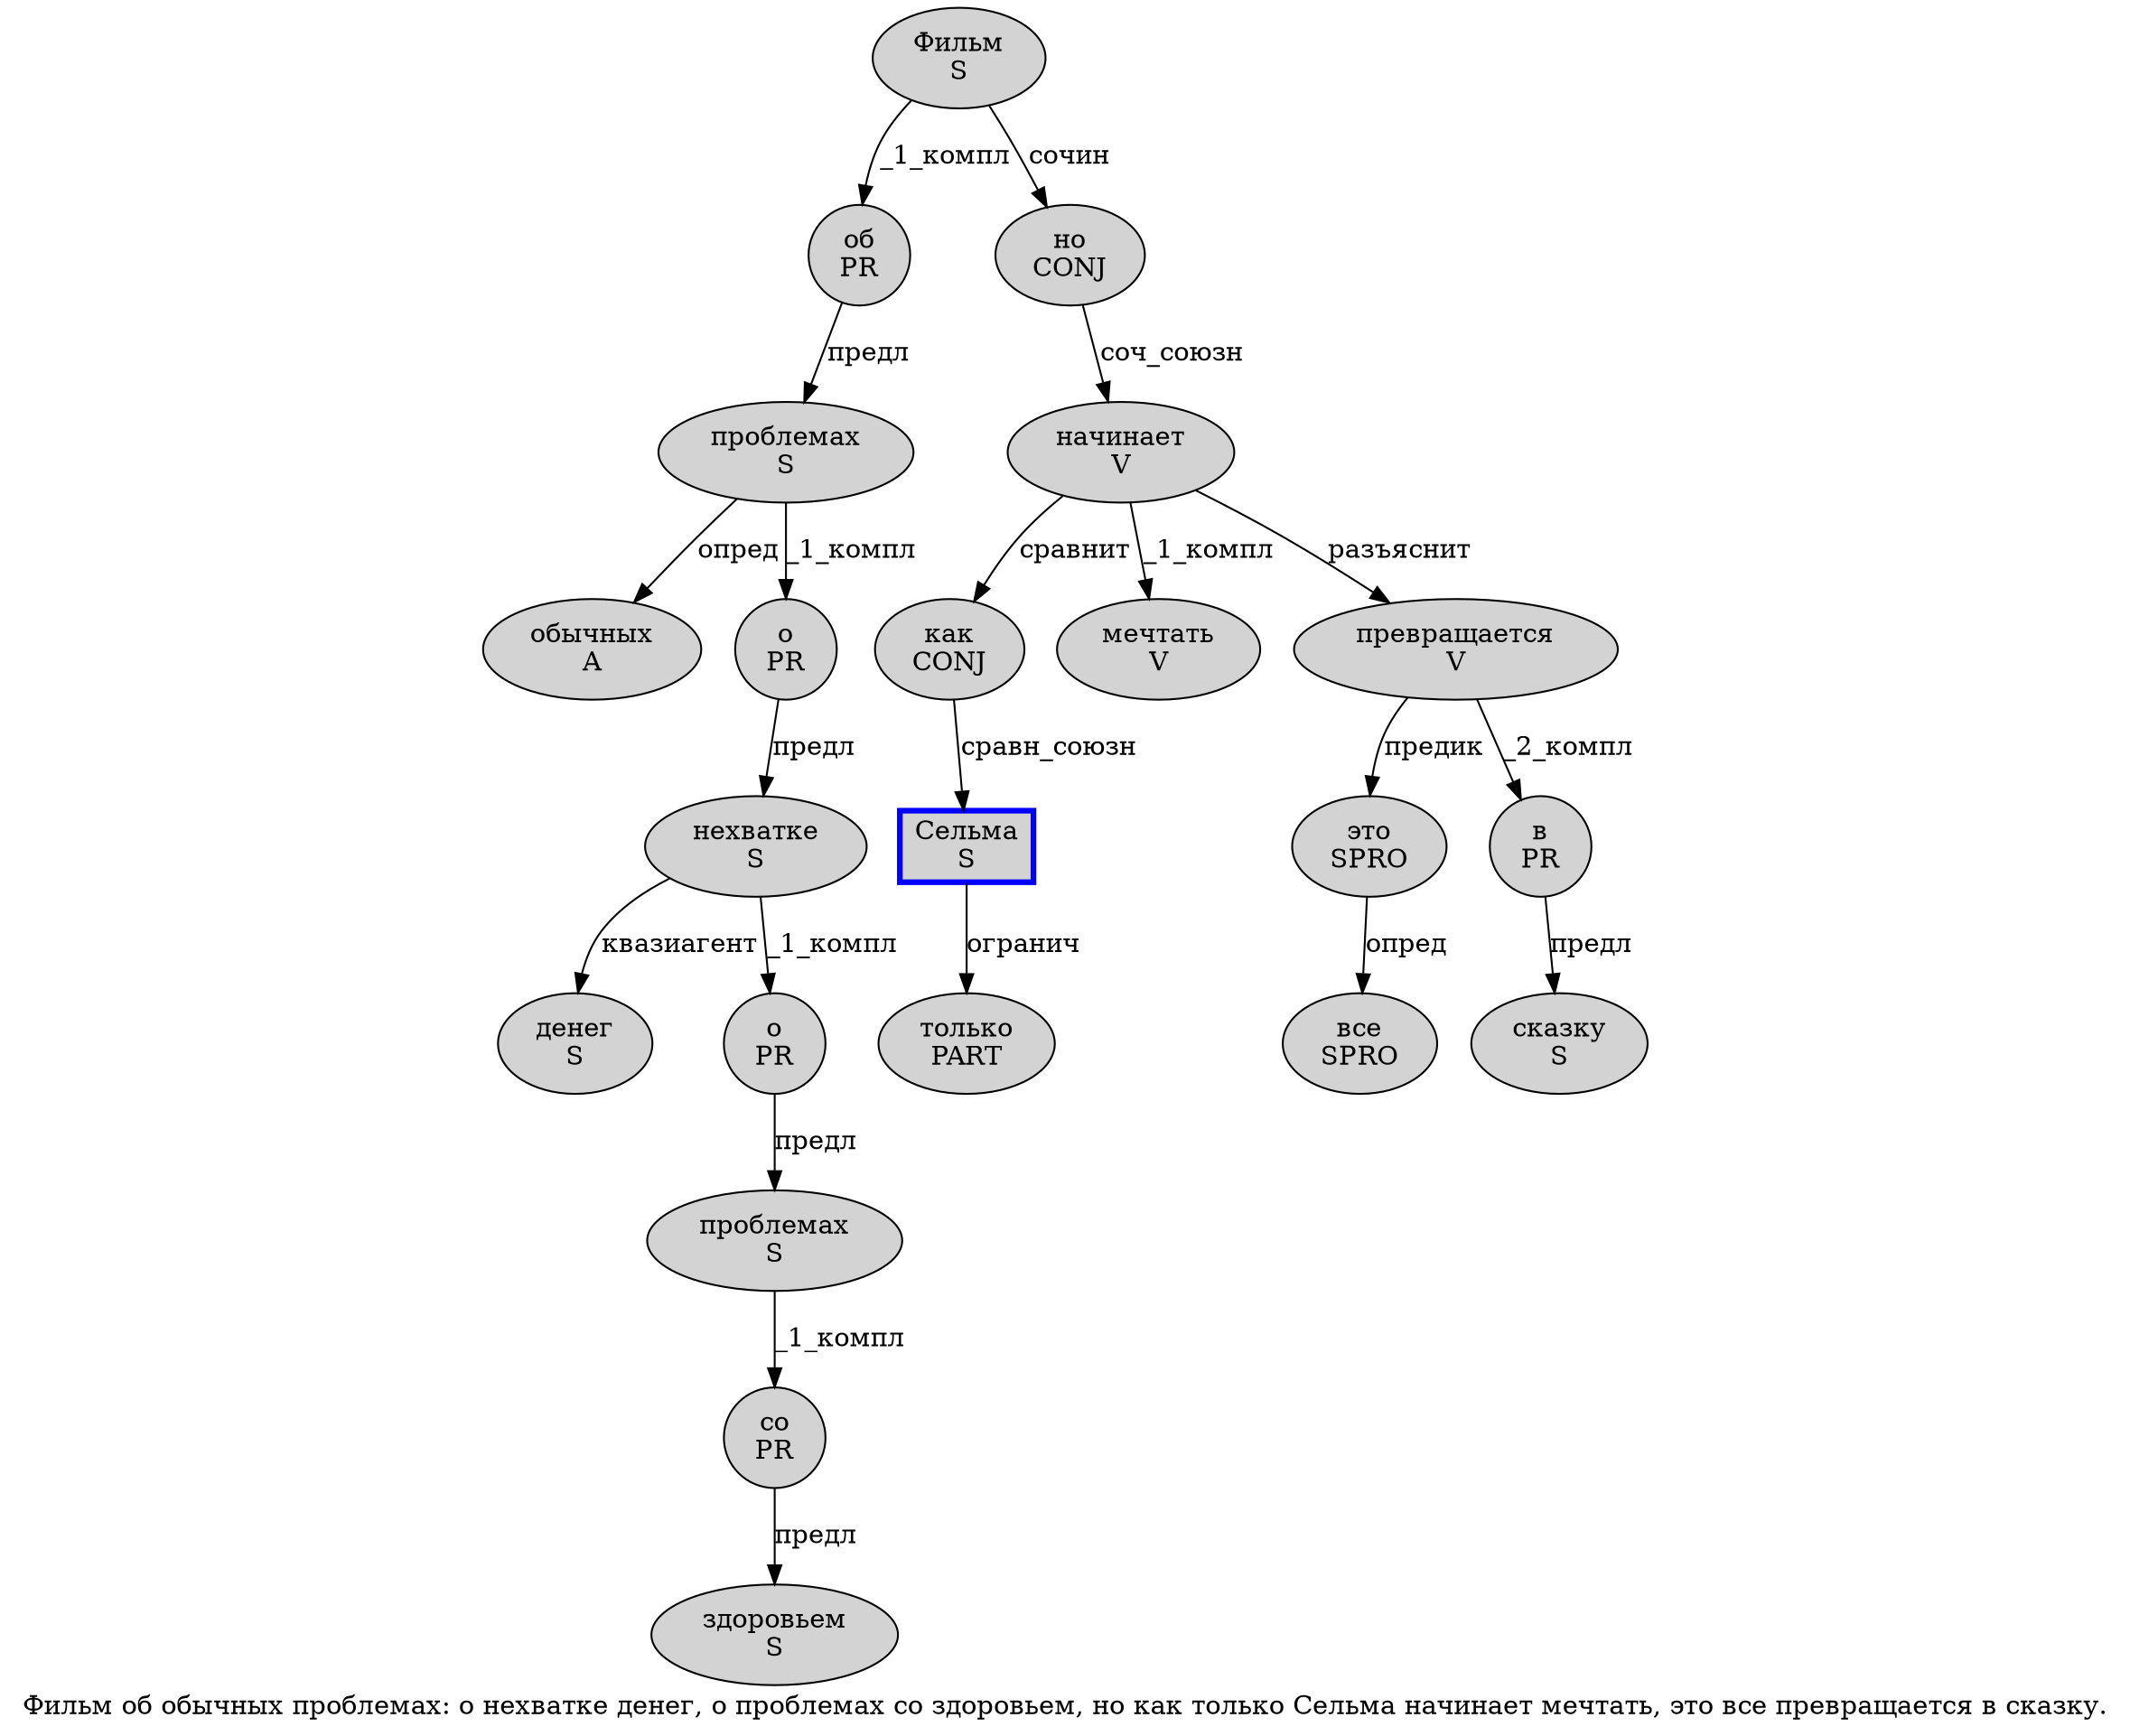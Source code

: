 digraph SENTENCE_539 {
	graph [label="Фильм об обычных проблемах: о нехватке денег, о проблемах со здоровьем, но как только Сельма начинает мечтать, это все превращается в сказку."]
	node [style=filled]
		0 [label="Фильм
S" color="" fillcolor=lightgray penwidth=1 shape=ellipse]
		1 [label="об
PR" color="" fillcolor=lightgray penwidth=1 shape=ellipse]
		2 [label="обычных
A" color="" fillcolor=lightgray penwidth=1 shape=ellipse]
		3 [label="проблемах
S" color="" fillcolor=lightgray penwidth=1 shape=ellipse]
		5 [label="о
PR" color="" fillcolor=lightgray penwidth=1 shape=ellipse]
		6 [label="нехватке
S" color="" fillcolor=lightgray penwidth=1 shape=ellipse]
		7 [label="денег
S" color="" fillcolor=lightgray penwidth=1 shape=ellipse]
		9 [label="о
PR" color="" fillcolor=lightgray penwidth=1 shape=ellipse]
		10 [label="проблемах
S" color="" fillcolor=lightgray penwidth=1 shape=ellipse]
		11 [label="со
PR" color="" fillcolor=lightgray penwidth=1 shape=ellipse]
		12 [label="здоровьем
S" color="" fillcolor=lightgray penwidth=1 shape=ellipse]
		14 [label="но
CONJ" color="" fillcolor=lightgray penwidth=1 shape=ellipse]
		15 [label="как
CONJ" color="" fillcolor=lightgray penwidth=1 shape=ellipse]
		16 [label="только
PART" color="" fillcolor=lightgray penwidth=1 shape=ellipse]
		17 [label="Сельма
S" color=blue fillcolor=lightgray penwidth=3 shape=box]
		18 [label="начинает
V" color="" fillcolor=lightgray penwidth=1 shape=ellipse]
		19 [label="мечтать
V" color="" fillcolor=lightgray penwidth=1 shape=ellipse]
		21 [label="это
SPRO" color="" fillcolor=lightgray penwidth=1 shape=ellipse]
		22 [label="все
SPRO" color="" fillcolor=lightgray penwidth=1 shape=ellipse]
		23 [label="превращается
V" color="" fillcolor=lightgray penwidth=1 shape=ellipse]
		24 [label="в
PR" color="" fillcolor=lightgray penwidth=1 shape=ellipse]
		25 [label="сказку
S" color="" fillcolor=lightgray penwidth=1 shape=ellipse]
			15 -> 17 [label="сравн_союзн"]
			0 -> 1 [label="_1_компл"]
			0 -> 14 [label="сочин"]
			17 -> 16 [label="огранич"]
			11 -> 12 [label="предл"]
			10 -> 11 [label="_1_компл"]
			21 -> 22 [label="опред"]
			14 -> 18 [label="соч_союзн"]
			9 -> 10 [label="предл"]
			23 -> 21 [label="предик"]
			23 -> 24 [label="_2_компл"]
			1 -> 3 [label="предл"]
			5 -> 6 [label="предл"]
			24 -> 25 [label="предл"]
			6 -> 7 [label="квазиагент"]
			6 -> 9 [label="_1_компл"]
			3 -> 2 [label="опред"]
			3 -> 5 [label="_1_компл"]
			18 -> 15 [label="сравнит"]
			18 -> 19 [label="_1_компл"]
			18 -> 23 [label="разъяснит"]
}